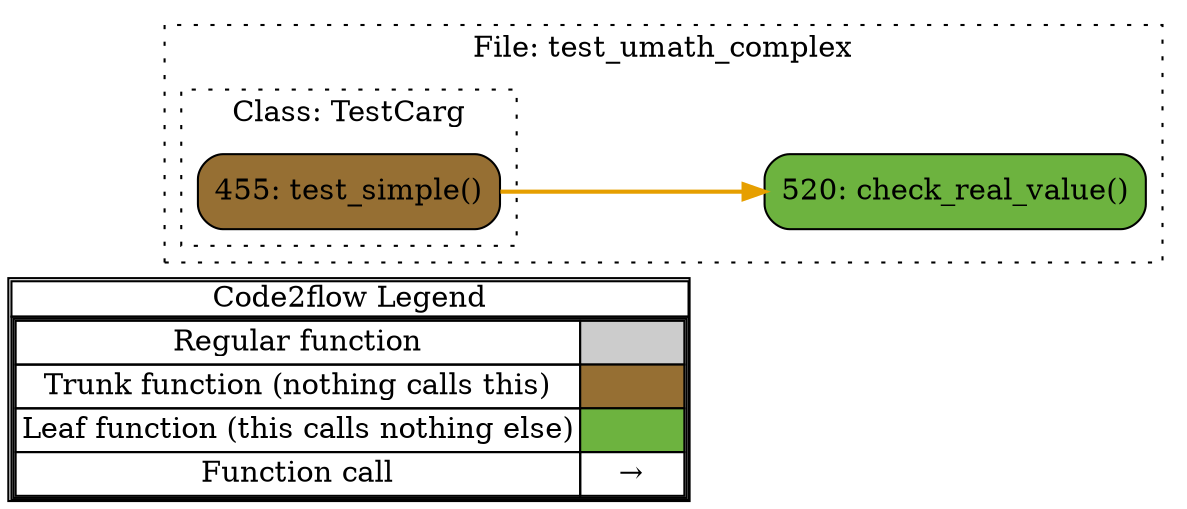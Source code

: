 digraph G {
concentrate=true;
splines="ortho";
rankdir="LR";
subgraph legend{
    rank = min;
    label = "legend";
    Legend [shape=none, margin=0, label = <
        <table cellspacing="0" cellpadding="0" border="1"><tr><td>Code2flow Legend</td></tr><tr><td>
        <table cellspacing="0">
        <tr><td>Regular function</td><td width="50px" bgcolor='#cccccc'></td></tr>
        <tr><td>Trunk function (nothing calls this)</td><td bgcolor='#966F33'></td></tr>
        <tr><td>Leaf function (this calls nothing else)</td><td bgcolor='#6db33f'></td></tr>
        <tr><td>Function call</td><td><font color='black'>&#8594;</font></td></tr>
        </table></td></tr></table>
        >];
}node_f9bb9001 [label="455: test_simple()" name="test_umath_complex::TestCarg.test_simple" shape="rect" style="rounded,filled" fillcolor="#966F33" ];
node_d3c97c86 [label="520: check_real_value()" name="test_umath_complex::check_real_value" shape="rect" style="rounded,filled" fillcolor="#6db33f" ];
node_f9bb9001 -> node_d3c97c86 [color="#E69F00" penwidth="2"];
node_f9bb9001 -> node_d3c97c86 [color="#E69F00" penwidth="2"];
node_f9bb9001 -> node_d3c97c86 [color="#E69F00" penwidth="2"];
node_f9bb9001 -> node_d3c97c86 [color="#E69F00" penwidth="2"];
subgraph cluster_805c1f22 {
    node_d3c97c86;
    label="File: test_umath_complex";
    name="test_umath_complex";
    style="filled";
    graph[style=dotted];
    subgraph cluster_fcd320e5 {
        node_f9bb9001;
        label="Class: TestCarg";
        name="TestCarg";
        style="filled";
        graph[style=dotted];
    };
};
}
